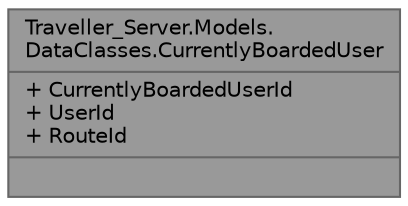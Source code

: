 digraph "Traveller_Server.Models.DataClasses.CurrentlyBoardedUser"
{
 // LATEX_PDF_SIZE
  bgcolor="transparent";
  edge [fontname=Helvetica,fontsize=10,labelfontname=Helvetica,labelfontsize=10];
  node [fontname=Helvetica,fontsize=10,shape=box,height=0.2,width=0.4];
  Node1 [shape=record,label="{Traveller_Server.Models.\lDataClasses.CurrentlyBoardedUser\n|+ CurrentlyBoardedUserId\l+ UserId\l+ RouteId\l|}",height=0.2,width=0.4,color="gray40", fillcolor="grey60", style="filled", fontcolor="black",tooltip="Class to check if the specified user is currently travelling on a route and which one is that."];
}
